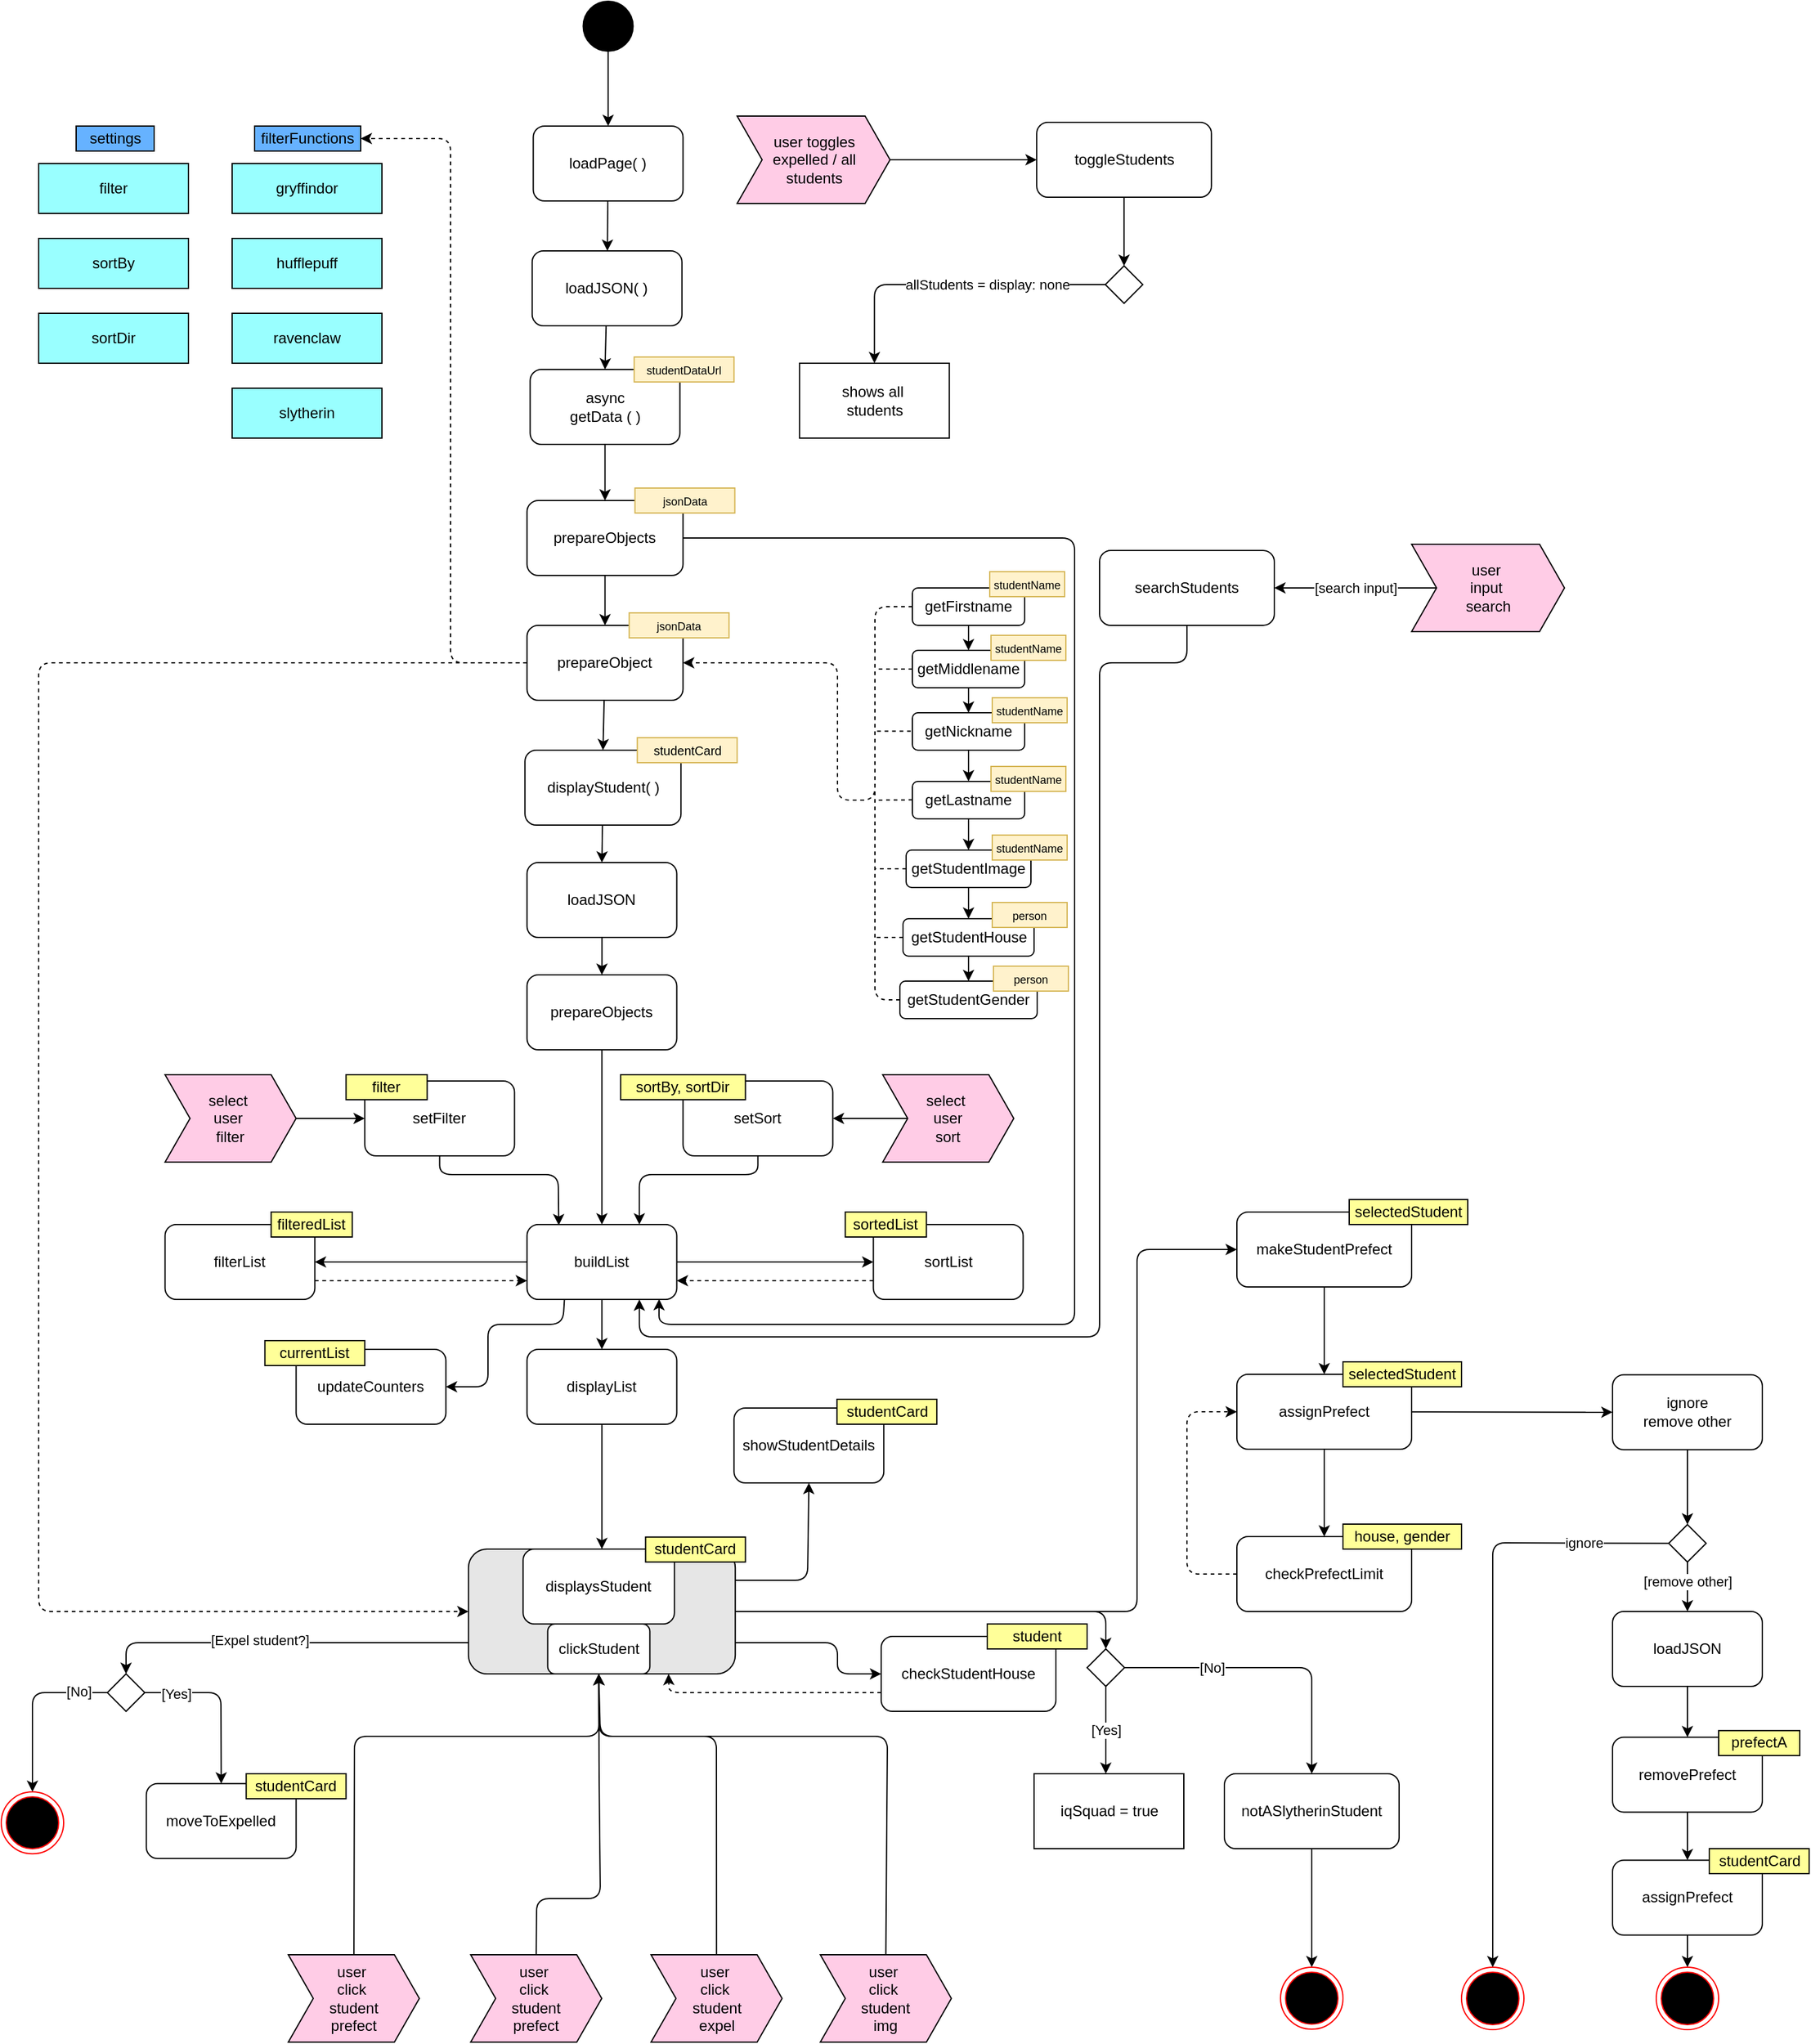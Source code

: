 <mxfile>
    <diagram name="Page-1" id="Lkjmjo3w-PD-YkwlmQaR">
        <mxGraphModel dx="1651" dy="2736" grid="1" gridSize="10" guides="1" tooltips="1" connect="1" arrows="1" fold="1" page="1" pageScale="1" pageWidth="850" pageHeight="1100" math="0" shadow="0">
            <root>
                <mxCell id="0"/>
                <mxCell id="1" parent="0"/>
                <mxCell id="229" style="edgeStyle=none;html=1;exitX=1;exitY=0.5;exitDx=0;exitDy=0;entryX=0;entryY=0.5;entryDx=0;entryDy=0;" parent="1" source="59" target="86" edge="1">
                    <mxGeometry relative="1" as="geometry">
                        <Array as="points">
                            <mxPoint x="1090" y="1530"/>
                            <mxPoint x="1090" y="1240"/>
                        </Array>
                    </mxGeometry>
                </mxCell>
                <mxCell id="291" style="edgeStyle=none;html=1;exitX=1;exitY=0.75;exitDx=0;exitDy=0;entryX=0;entryY=0.5;entryDx=0;entryDy=0;" parent="1" source="59" target="276" edge="1">
                    <mxGeometry relative="1" as="geometry">
                        <Array as="points">
                            <mxPoint x="850" y="1555"/>
                            <mxPoint x="850" y="1580"/>
                        </Array>
                    </mxGeometry>
                </mxCell>
                <mxCell id="293" style="edgeStyle=none;html=1;entryX=0.5;entryY=0;entryDx=0;entryDy=0;" parent="1" source="59" target="278" edge="1">
                    <mxGeometry relative="1" as="geometry">
                        <Array as="points">
                            <mxPoint x="1065" y="1530"/>
                        </Array>
                    </mxGeometry>
                </mxCell>
                <mxCell id="298" style="edgeStyle=none;html=1;fontStyle=1;exitX=0;exitY=0.75;exitDx=0;exitDy=0;entryX=0.5;entryY=0;entryDx=0;entryDy=0;" parent="1" source="59" target="300" edge="1">
                    <mxGeometry relative="1" as="geometry">
                        <mxPoint x="280" y="1680" as="targetPoint"/>
                        <mxPoint x="550" y="1550" as="sourcePoint"/>
                        <Array as="points">
                            <mxPoint x="280" y="1555"/>
                        </Array>
                    </mxGeometry>
                </mxCell>
                <mxCell id="308" value="[Expel student?]" style="edgeLabel;html=1;align=center;verticalAlign=middle;resizable=0;points=[];" parent="298" vertex="1" connectable="0">
                    <mxGeometry x="0.12" y="-2" relative="1" as="geometry">
                        <mxPoint as="offset"/>
                    </mxGeometry>
                </mxCell>
                <mxCell id="326" style="edgeStyle=none;html=1;exitX=1;exitY=0.25;exitDx=0;exitDy=0;entryX=0.5;entryY=1;entryDx=0;entryDy=0;" edge="1" parent="1" source="59" target="325">
                    <mxGeometry relative="1" as="geometry">
                        <Array as="points">
                            <mxPoint x="826" y="1505"/>
                        </Array>
                    </mxGeometry>
                </mxCell>
                <mxCell id="59" value="" style="rounded=1;whiteSpace=wrap;html=1;fillColor=#E6E6E6;" parent="1" vertex="1">
                    <mxGeometry x="554.37" y="1480" width="213.75" height="100" as="geometry"/>
                </mxCell>
                <mxCell id="11" value="" style="edgeStyle=none;html=1;" parent="1" source="2" target="5" edge="1">
                    <mxGeometry relative="1" as="geometry"/>
                </mxCell>
                <mxCell id="2" value="select&amp;nbsp;&lt;br&gt;user&amp;nbsp;&lt;br&gt;filter&lt;br&gt;" style="shape=step;perimeter=stepPerimeter;whiteSpace=wrap;html=1;fixedSize=1;fillColor=#FFCCE6;" parent="1" vertex="1">
                    <mxGeometry x="311.25" y="1100" width="105" height="70" as="geometry"/>
                </mxCell>
                <mxCell id="12" value="" style="edgeStyle=none;html=1;" parent="1" source="4" target="6" edge="1">
                    <mxGeometry relative="1" as="geometry"/>
                </mxCell>
                <mxCell id="4" value="select&amp;nbsp;&lt;br&gt;user&lt;br&gt;sort&lt;br&gt;" style="shape=step;perimeter=stepPerimeter;whiteSpace=wrap;html=1;fixedSize=1;fillColor=#FFCCE6;" parent="1" vertex="1">
                    <mxGeometry x="886.25" y="1100" width="105" height="70" as="geometry"/>
                </mxCell>
                <mxCell id="9" value="" style="edgeStyle=none;html=1;entryX=0.212;entryY=0.01;entryDx=0;entryDy=0;entryPerimeter=0;" parent="1" source="5" target="7" edge="1">
                    <mxGeometry relative="1" as="geometry">
                        <mxPoint x="626.25" y="1200" as="targetPoint"/>
                        <Array as="points">
                            <mxPoint x="531.25" y="1180"/>
                            <mxPoint x="626.25" y="1180"/>
                        </Array>
                    </mxGeometry>
                </mxCell>
                <mxCell id="5" value="setFilter" style="rounded=1;whiteSpace=wrap;html=1;fillColor=#FFFFFF;" parent="1" vertex="1">
                    <mxGeometry x="471.25" y="1105" width="120" height="60" as="geometry"/>
                </mxCell>
                <mxCell id="10" style="edgeStyle=none;html=1;entryX=0.75;entryY=0;entryDx=0;entryDy=0;" parent="1" source="6" target="7" edge="1">
                    <mxGeometry relative="1" as="geometry">
                        <Array as="points">
                            <mxPoint x="786.25" y="1180"/>
                            <mxPoint x="691.25" y="1180"/>
                        </Array>
                    </mxGeometry>
                </mxCell>
                <mxCell id="6" value="setSort" style="rounded=1;whiteSpace=wrap;html=1;fillColor=#FFFFFF;" parent="1" vertex="1">
                    <mxGeometry x="726.25" y="1105" width="120" height="60" as="geometry"/>
                </mxCell>
                <mxCell id="18" style="edgeStyle=none;html=1;entryX=1;entryY=0.5;entryDx=0;entryDy=0;exitX=0;exitY=0.5;exitDx=0;exitDy=0;" parent="1" source="7" target="14" edge="1">
                    <mxGeometry relative="1" as="geometry"/>
                </mxCell>
                <mxCell id="19" style="edgeStyle=none;html=1;entryX=0;entryY=0.5;entryDx=0;entryDy=0;exitX=1;exitY=0.5;exitDx=0;exitDy=0;" parent="1" source="7" target="16" edge="1">
                    <mxGeometry relative="1" as="geometry">
                        <Array as="points"/>
                    </mxGeometry>
                </mxCell>
                <mxCell id="36" value="" style="edgeStyle=none;html=1;" parent="1" source="7" target="35" edge="1">
                    <mxGeometry relative="1" as="geometry"/>
                </mxCell>
                <mxCell id="321" style="edgeStyle=none;html=1;exitX=0.25;exitY=1;exitDx=0;exitDy=0;entryX=1;entryY=0.5;entryDx=0;entryDy=0;" edge="1" parent="1" source="7" target="320">
                    <mxGeometry relative="1" as="geometry">
                        <Array as="points">
                            <mxPoint x="630" y="1300"/>
                            <mxPoint x="570" y="1300"/>
                            <mxPoint x="570" y="1350"/>
                        </Array>
                    </mxGeometry>
                </mxCell>
                <mxCell id="7" value="buildList" style="rounded=1;whiteSpace=wrap;html=1;fillColor=#FFFFFF;" parent="1" vertex="1">
                    <mxGeometry x="601.25" y="1220" width="120" height="60" as="geometry"/>
                </mxCell>
                <mxCell id="14" value="filterList" style="rounded=1;whiteSpace=wrap;html=1;fillColor=#FFFFFF;" parent="1" vertex="1">
                    <mxGeometry x="311.25" y="1220" width="120" height="60" as="geometry"/>
                </mxCell>
                <mxCell id="15" value="filteredList" style="rounded=0;whiteSpace=wrap;html=1;fillColor=#FFFF99;" parent="1" vertex="1">
                    <mxGeometry x="396.25" y="1210" width="65" height="20" as="geometry"/>
                </mxCell>
                <mxCell id="16" value="sortList" style="rounded=1;whiteSpace=wrap;html=1;fillColor=#FFFFFF;" parent="1" vertex="1">
                    <mxGeometry x="878.75" y="1220" width="120" height="60" as="geometry"/>
                </mxCell>
                <mxCell id="33" value="" style="html=1;labelBackgroundColor=#ffffff;startArrow=none;startFill=0;startSize=6;endArrow=classic;endFill=1;endSize=6;jettySize=auto;orthogonalLoop=1;strokeWidth=1;dashed=1;fontSize=14;exitX=0;exitY=0.75;exitDx=0;exitDy=0;entryX=1;entryY=0.75;entryDx=0;entryDy=0;" parent="1" source="16" target="7" edge="1">
                    <mxGeometry width="60" height="60" relative="1" as="geometry">
                        <mxPoint x="796.25" y="1150" as="sourcePoint"/>
                        <mxPoint x="856.25" y="1090" as="targetPoint"/>
                    </mxGeometry>
                </mxCell>
                <mxCell id="34" value="" style="html=1;labelBackgroundColor=#ffffff;startArrow=none;startFill=0;startSize=6;endArrow=classic;endFill=1;endSize=6;jettySize=auto;orthogonalLoop=1;strokeWidth=1;dashed=1;fontSize=14;exitX=1;exitY=0.75;exitDx=0;exitDy=0;entryX=0;entryY=0.75;entryDx=0;entryDy=0;" parent="1" source="14" target="7" edge="1">
                    <mxGeometry width="60" height="60" relative="1" as="geometry">
                        <mxPoint x="618.75" y="1300" as="sourcePoint"/>
                        <mxPoint x="461.25" y="1300" as="targetPoint"/>
                    </mxGeometry>
                </mxCell>
                <mxCell id="55" style="edgeStyle=none;html=1;entryX=0.5;entryY=0;entryDx=0;entryDy=0;" parent="1" source="35" target="59" edge="1">
                    <mxGeometry relative="1" as="geometry">
                        <mxPoint x="660" y="1490" as="targetPoint"/>
                    </mxGeometry>
                </mxCell>
                <mxCell id="35" value="displayList" style="rounded=1;whiteSpace=wrap;html=1;fillColor=#FFFFFF;" parent="1" vertex="1">
                    <mxGeometry x="601.25" y="1320" width="120" height="60" as="geometry"/>
                </mxCell>
                <mxCell id="37" value="filter" style="rounded=0;whiteSpace=wrap;html=1;fillColor=#99FFFF;" parent="1" vertex="1">
                    <mxGeometry x="210" y="370" width="120" height="40" as="geometry"/>
                </mxCell>
                <mxCell id="38" value="sortBy" style="rounded=0;whiteSpace=wrap;html=1;fillColor=#99FFFF;" parent="1" vertex="1">
                    <mxGeometry x="210" y="430" width="120" height="40" as="geometry"/>
                </mxCell>
                <mxCell id="39" value="sortDir" style="rounded=0;whiteSpace=wrap;html=1;fillColor=#99FFFF;" parent="1" vertex="1">
                    <mxGeometry x="210" y="490" width="120" height="40" as="geometry"/>
                </mxCell>
                <mxCell id="40" value="filter" style="rounded=0;whiteSpace=wrap;html=1;fillColor=#FFFF99;" parent="1" vertex="1">
                    <mxGeometry x="456.25" y="1100" width="65" height="20" as="geometry"/>
                </mxCell>
                <mxCell id="44" value="sortedList" style="rounded=0;whiteSpace=wrap;html=1;fillColor=#FFFF99;" parent="1" vertex="1">
                    <mxGeometry x="856.25" y="1210" width="65" height="20" as="geometry"/>
                </mxCell>
                <mxCell id="45" value="settings" style="rounded=0;whiteSpace=wrap;html=1;fillColor=#66B2FF;" parent="1" vertex="1">
                    <mxGeometry x="240" y="340" width="62.5" height="20" as="geometry"/>
                </mxCell>
                <mxCell id="46" value="sortBy, sortDir" style="rounded=0;whiteSpace=wrap;html=1;fillColor=#FFFF99;" parent="1" vertex="1">
                    <mxGeometry x="676.25" y="1100" width="100" height="20" as="geometry"/>
                </mxCell>
                <mxCell id="48" value="" style="edgeStyle=orthogonalEdgeStyle;rounded=0;orthogonalLoop=1;jettySize=auto;html=1;" parent="1" source="49" edge="1">
                    <mxGeometry relative="1" as="geometry">
                        <mxPoint x="661.25" y="1020" as="targetPoint"/>
                    </mxGeometry>
                </mxCell>
                <mxCell id="49" value="loadJSON" style="rounded=1;whiteSpace=wrap;html=1;fillColor=#FFFFFF;" parent="1" vertex="1">
                    <mxGeometry x="601.25" y="930" width="120" height="60" as="geometry"/>
                </mxCell>
                <mxCell id="52" style="edgeStyle=none;html=1;entryX=0.5;entryY=0;entryDx=0;entryDy=0;" parent="1" source="50" target="7" edge="1">
                    <mxGeometry relative="1" as="geometry"/>
                </mxCell>
                <mxCell id="50" value="prepareObjects" style="rounded=1;whiteSpace=wrap;html=1;fillColor=#FFFFFF;" parent="1" vertex="1">
                    <mxGeometry x="601.25" y="1020" width="120" height="60" as="geometry"/>
                </mxCell>
                <mxCell id="53" value="displaysStudent" style="rounded=1;whiteSpace=wrap;html=1;fillColor=#FFFFFF;" parent="1" vertex="1">
                    <mxGeometry x="598.12" y="1480" width="121.25" height="60" as="geometry"/>
                </mxCell>
                <mxCell id="54" value="studentCard" style="rounded=0;whiteSpace=wrap;html=1;fillColor=#FFFF99;" parent="1" vertex="1">
                    <mxGeometry x="696.25" y="1470.36" width="80" height="20" as="geometry"/>
                </mxCell>
                <mxCell id="60" value="clickStudent" style="rounded=1;whiteSpace=wrap;html=1;fillColor=#FFFFFF;" parent="1" vertex="1">
                    <mxGeometry x="617.81" y="1540" width="81.88" height="40" as="geometry"/>
                </mxCell>
                <mxCell id="110" value="" style="edgeStyle=none;html=1;" parent="1" source="86" edge="1">
                    <mxGeometry relative="1" as="geometry">
                        <mxPoint x="1240" y="1340" as="targetPoint"/>
                    </mxGeometry>
                </mxCell>
                <mxCell id="86" value="makeStudentPrefect" style="rounded=1;whiteSpace=wrap;html=1;fillColor=#FFFFFF;" parent="1" vertex="1">
                    <mxGeometry x="1170" y="1210" width="140" height="60" as="geometry"/>
                </mxCell>
                <mxCell id="162" style="edgeStyle=none;html=1;exitX=0;exitY=0.5;exitDx=0;exitDy=0;entryX=0.5;entryY=0;entryDx=0;entryDy=0;startArrow=none;" parent="1" source="179" target="161" edge="1">
                    <mxGeometry relative="1" as="geometry">
                        <Array as="points">
                            <mxPoint x="1375" y="1475"/>
                        </Array>
                    </mxGeometry>
                </mxCell>
                <mxCell id="196" value="ignore" style="edgeLabel;html=1;align=center;verticalAlign=middle;resizable=0;points=[];" parent="162" connectable="0" vertex="1">
                    <mxGeometry x="-0.638" y="1" relative="1" as="geometry">
                        <mxPoint x="19" y="-1" as="offset"/>
                    </mxGeometry>
                </mxCell>
                <mxCell id="197" style="edgeStyle=none;html=1;entryX=0.5;entryY=0;entryDx=0;entryDy=0;" parent="1" source="88" target="179" edge="1">
                    <mxGeometry relative="1" as="geometry"/>
                </mxCell>
                <mxCell id="88" value="ignore&lt;br&gt;remove other" style="rounded=1;whiteSpace=wrap;html=1;fillColor=#FFFFFF;" parent="1" vertex="1">
                    <mxGeometry x="1471" y="1340.36" width="120" height="60" as="geometry"/>
                </mxCell>
                <mxCell id="228" value="" style="edgeStyle=none;html=1;" parent="1" source="109" target="60" edge="1">
                    <mxGeometry relative="1" as="geometry">
                        <Array as="points">
                            <mxPoint x="463" y="1630"/>
                            <mxPoint x="659" y="1630"/>
                        </Array>
                    </mxGeometry>
                </mxCell>
                <mxCell id="109" value="user&amp;nbsp;&lt;br&gt;click&amp;nbsp;&lt;br&gt;student&lt;br&gt;prefect&lt;br&gt;" style="shape=step;perimeter=stepPerimeter;whiteSpace=wrap;html=1;fixedSize=1;fillColor=#FFCCE6;" parent="1" vertex="1">
                    <mxGeometry x="410" y="1805" width="105" height="70" as="geometry"/>
                </mxCell>
                <mxCell id="145" value="" style="edgeStyle=none;html=1;entryX=0;entryY=0.5;entryDx=0;entryDy=0;" parent="1" source="144" target="88" edge="1">
                    <mxGeometry relative="1" as="geometry">
                        <mxPoint x="1350" y="1410" as="targetPoint"/>
                    </mxGeometry>
                </mxCell>
                <mxCell id="153" style="edgeStyle=none;html=1;entryX=0.5;entryY=0;entryDx=0;entryDy=0;" parent="1" source="144" target="148" edge="1">
                    <mxGeometry relative="1" as="geometry"/>
                </mxCell>
                <mxCell id="144" value="assignPrefect" style="rounded=1;whiteSpace=wrap;html=1;fillColor=#FFFFFF;" parent="1" vertex="1">
                    <mxGeometry x="1170" y="1340" width="140" height="60" as="geometry"/>
                </mxCell>
                <mxCell id="148" value="checkPrefectLimit" style="rounded=1;whiteSpace=wrap;html=1;fillColor=#FFFFFF;" parent="1" vertex="1">
                    <mxGeometry x="1170" y="1470" width="140" height="60" as="geometry"/>
                </mxCell>
                <mxCell id="142" value="house, gender" style="rounded=0;whiteSpace=wrap;html=1;fillColor=#FFFF99;" parent="1" vertex="1">
                    <mxGeometry x="1255" y="1460" width="95" height="20" as="geometry"/>
                </mxCell>
                <mxCell id="152" value="" style="html=1;labelBackgroundColor=#ffffff;startArrow=none;startFill=0;startSize=6;endArrow=classic;endFill=1;endSize=6;jettySize=auto;orthogonalLoop=1;strokeWidth=1;dashed=1;fontSize=14;exitX=0;exitY=0.5;exitDx=0;exitDy=0;entryX=0;entryY=0.5;entryDx=0;entryDy=0;" parent="1" source="148" target="144" edge="1">
                    <mxGeometry width="60" height="60" relative="1" as="geometry">
                        <mxPoint x="1000" y="1460" as="sourcePoint"/>
                        <mxPoint x="1130" y="1380" as="targetPoint"/>
                        <Array as="points">
                            <mxPoint x="1130" y="1500"/>
                            <mxPoint x="1130" y="1370"/>
                        </Array>
                    </mxGeometry>
                </mxCell>
                <mxCell id="155" value="selectedStudent" style="rounded=0;whiteSpace=wrap;html=1;fillColor=#FFFF99;" parent="1" vertex="1">
                    <mxGeometry x="1255" y="1330" width="95" height="20" as="geometry"/>
                </mxCell>
                <mxCell id="156" value="selectedStudent" style="rounded=0;whiteSpace=wrap;html=1;fillColor=#FFFF99;" parent="1" vertex="1">
                    <mxGeometry x="1260" y="1200" width="95" height="20" as="geometry"/>
                </mxCell>
                <mxCell id="170" style="edgeStyle=none;html=1;entryX=0.5;entryY=0;entryDx=0;entryDy=0;" parent="1" source="157" target="165" edge="1">
                    <mxGeometry relative="1" as="geometry"/>
                </mxCell>
                <mxCell id="157" value="loadJSON" style="rounded=1;whiteSpace=wrap;html=1;fillColor=#FFFFFF;" parent="1" vertex="1">
                    <mxGeometry x="1471" y="1530" width="120" height="60" as="geometry"/>
                </mxCell>
                <mxCell id="161" value="" style="ellipse;html=1;shape=endState;fillColor=#000000;strokeColor=#ff0000;" parent="1" vertex="1">
                    <mxGeometry x="1350" y="1815.0" width="50" height="50" as="geometry"/>
                </mxCell>
                <mxCell id="171" style="edgeStyle=none;html=1;entryX=0.5;entryY=0;entryDx=0;entryDy=0;" parent="1" source="165" target="167" edge="1">
                    <mxGeometry relative="1" as="geometry"/>
                </mxCell>
                <mxCell id="165" value="removePrefect" style="rounded=1;whiteSpace=wrap;html=1;fillColor=#FFFFFF;" parent="1" vertex="1">
                    <mxGeometry x="1471" y="1630.71" width="120" height="60" as="geometry"/>
                </mxCell>
                <mxCell id="166" value="prefectA" style="rounded=0;whiteSpace=wrap;html=1;fillColor=#FFFF99;" parent="1" vertex="1">
                    <mxGeometry x="1556" y="1625.42" width="65" height="20" as="geometry"/>
                </mxCell>
                <mxCell id="194" value="" style="edgeStyle=none;html=1;" parent="1" source="167" target="192" edge="1">
                    <mxGeometry relative="1" as="geometry"/>
                </mxCell>
                <mxCell id="167" value="assignPrefect" style="rounded=1;whiteSpace=wrap;html=1;fillColor=#FFFFFF;" parent="1" vertex="1">
                    <mxGeometry x="1471" y="1729.29" width="120" height="60" as="geometry"/>
                </mxCell>
                <mxCell id="168" value="studentCard" style="rounded=0;whiteSpace=wrap;html=1;fillColor=#FFFF99;" parent="1" vertex="1">
                    <mxGeometry x="1548.5" y="1720" width="80" height="20" as="geometry"/>
                </mxCell>
                <mxCell id="181" value="" style="edgeStyle=none;html=1;" parent="1" source="179" target="157" edge="1">
                    <mxGeometry relative="1" as="geometry"/>
                </mxCell>
                <mxCell id="182" value="[remove other]" style="edgeLabel;html=1;align=center;verticalAlign=middle;resizable=0;points=[];" parent="181" connectable="0" vertex="1">
                    <mxGeometry x="-0.556" relative="1" as="geometry">
                        <mxPoint y="6" as="offset"/>
                    </mxGeometry>
                </mxCell>
                <mxCell id="179" value="" style="rhombus;whiteSpace=wrap;html=1;fillColor=none;" parent="1" vertex="1">
                    <mxGeometry x="1516" y="1460.36" width="30" height="30" as="geometry"/>
                </mxCell>
                <mxCell id="192" value="" style="ellipse;html=1;shape=endState;fillColor=#000000;strokeColor=#ff0000;" parent="1" vertex="1">
                    <mxGeometry x="1506" y="1815.0" width="50" height="50" as="geometry"/>
                </mxCell>
                <mxCell id="198" value="" style="edgeStyle=orthogonalEdgeStyle;rounded=0;orthogonalLoop=1;jettySize=auto;html=1;fontSize=9;" parent="1" source="199" target="201" edge="1">
                    <mxGeometry relative="1" as="geometry"/>
                </mxCell>
                <mxCell id="199" value="" style="ellipse;whiteSpace=wrap;html=1;aspect=fixed;fillColor=#000000;" parent="1" vertex="1">
                    <mxGeometry x="646.25" y="240" width="40" height="40" as="geometry"/>
                </mxCell>
                <mxCell id="232" value="" style="edgeStyle=none;html=1;" parent="1" source="201" target="203" edge="1">
                    <mxGeometry relative="1" as="geometry"/>
                </mxCell>
                <mxCell id="201" value="loadPage( )" style="rounded=1;whiteSpace=wrap;html=1;fillColor=#FFFFFF;" parent="1" vertex="1">
                    <mxGeometry x="606.25" y="340" width="120" height="60" as="geometry"/>
                </mxCell>
                <mxCell id="234" style="edgeStyle=none;html=1;entryX=0.5;entryY=0;entryDx=0;entryDy=0;" parent="1" source="203" target="205" edge="1">
                    <mxGeometry relative="1" as="geometry"/>
                </mxCell>
                <mxCell id="203" value="loadJSON( )" style="rounded=1;whiteSpace=wrap;html=1;fillColor=#FFFFFF;" parent="1" vertex="1">
                    <mxGeometry x="605.38" y="440" width="120" height="60" as="geometry"/>
                </mxCell>
                <mxCell id="235" style="edgeStyle=none;html=1;entryX=0.5;entryY=0;entryDx=0;entryDy=0;" parent="1" source="205" target="209" edge="1">
                    <mxGeometry relative="1" as="geometry"/>
                </mxCell>
                <mxCell id="205" value="async&lt;br&gt;getData ( )" style="rounded=1;whiteSpace=wrap;html=1;fillColor=#FFFFFF;" parent="1" vertex="1">
                    <mxGeometry x="603.75" y="535" width="120" height="60" as="geometry"/>
                </mxCell>
                <mxCell id="236" style="edgeStyle=none;html=1;entryX=0.5;entryY=0;entryDx=0;entryDy=0;" parent="1" source="209" target="226" edge="1">
                    <mxGeometry relative="1" as="geometry"/>
                </mxCell>
                <mxCell id="239" style="edgeStyle=none;html=1;entryX=0.882;entryY=0.995;entryDx=0;entryDy=0;exitX=1;exitY=0.5;exitDx=0;exitDy=0;entryPerimeter=0;" parent="1" source="209" target="7" edge="1">
                    <mxGeometry relative="1" as="geometry">
                        <Array as="points">
                            <mxPoint x="1040" y="670"/>
                            <mxPoint x="1040" y="1300"/>
                            <mxPoint x="707" y="1300"/>
                        </Array>
                    </mxGeometry>
                </mxCell>
                <mxCell id="209" value="prepareObjects" style="rounded=1;whiteSpace=wrap;html=1;fillColor=#FFFFFF;" parent="1" vertex="1">
                    <mxGeometry x="601.25" y="640" width="125" height="60" as="geometry"/>
                </mxCell>
                <mxCell id="210" value="&lt;font style=&quot;font-size: 9px;&quot;&gt;jsonData&lt;/font&gt;" style="rounded=0;whiteSpace=wrap;html=1;fillColor=#fff2cc;strokeColor=#d6b656;" parent="1" vertex="1">
                    <mxGeometry x="687.75" y="630" width="80" height="20" as="geometry"/>
                </mxCell>
                <mxCell id="238" style="edgeStyle=none;html=1;entryX=0.5;entryY=0;entryDx=0;entryDy=0;" parent="1" source="213" target="49" edge="1">
                    <mxGeometry relative="1" as="geometry"/>
                </mxCell>
                <mxCell id="213" value="displayStudent( )" style="rounded=1;whiteSpace=wrap;html=1;fillColor=#FFFFFF;" parent="1" vertex="1">
                    <mxGeometry x="599.62" y="840" width="125" height="60" as="geometry"/>
                </mxCell>
                <mxCell id="214" value="&lt;font size=&quot;1&quot;&gt;studentCard&lt;/font&gt;" style="rounded=0;whiteSpace=wrap;html=1;fillColor=#fff2cc;strokeColor=#d6b656;" parent="1" vertex="1">
                    <mxGeometry x="689.62" y="830" width="80" height="20" as="geometry"/>
                </mxCell>
                <mxCell id="215" value="&lt;font style=&quot;font-size: 9px;&quot;&gt;studentDataUrl&lt;/font&gt;" style="rounded=0;whiteSpace=wrap;html=1;fillColor=#fff2cc;strokeColor=#d6b656;" parent="1" vertex="1">
                    <mxGeometry x="687.12" y="525" width="80" height="20" as="geometry"/>
                </mxCell>
                <mxCell id="221" value="gryffindor" style="rounded=0;whiteSpace=wrap;html=1;fillColor=#99FFFF;" parent="1" vertex="1">
                    <mxGeometry x="365" y="370" width="120" height="40" as="geometry"/>
                </mxCell>
                <mxCell id="222" value="hufflepuff" style="rounded=0;whiteSpace=wrap;html=1;fillColor=#99FFFF;" parent="1" vertex="1">
                    <mxGeometry x="365" y="430" width="120" height="40" as="geometry"/>
                </mxCell>
                <mxCell id="223" value="ravenclaw" style="rounded=0;whiteSpace=wrap;html=1;fillColor=#99FFFF;" parent="1" vertex="1">
                    <mxGeometry x="365" y="490" width="120" height="40" as="geometry"/>
                </mxCell>
                <mxCell id="224" value="filterFunctions" style="rounded=0;whiteSpace=wrap;html=1;fillColor=#66B2FF;" parent="1" vertex="1">
                    <mxGeometry x="383" y="340" width="85" height="20" as="geometry"/>
                </mxCell>
                <mxCell id="225" value="slytherin" style="rounded=0;whiteSpace=wrap;html=1;fillColor=#99FFFF;" parent="1" vertex="1">
                    <mxGeometry x="365" y="550" width="120" height="40" as="geometry"/>
                </mxCell>
                <mxCell id="237" style="edgeStyle=none;html=1;entryX=0.5;entryY=0;entryDx=0;entryDy=0;" parent="1" source="226" target="213" edge="1">
                    <mxGeometry relative="1" as="geometry"/>
                </mxCell>
                <mxCell id="226" value="prepareObject" style="rounded=1;whiteSpace=wrap;html=1;fillColor=#FFFFFF;" parent="1" vertex="1">
                    <mxGeometry x="601.25" y="740" width="125" height="60" as="geometry"/>
                </mxCell>
                <mxCell id="227" value="&lt;font style=&quot;font-size: 9px;&quot;&gt;jsonData&lt;/font&gt;" style="rounded=0;whiteSpace=wrap;html=1;fillColor=#fff2cc;strokeColor=#d6b656;" parent="1" vertex="1">
                    <mxGeometry x="683.12" y="730" width="80" height="20" as="geometry"/>
                </mxCell>
                <mxCell id="231" value="" style="html=1;labelBackgroundColor=#ffffff;startArrow=none;startFill=0;startSize=6;endArrow=classic;endFill=1;endSize=6;jettySize=auto;orthogonalLoop=1;strokeWidth=1;dashed=1;fontSize=14;exitX=0;exitY=0.5;exitDx=0;exitDy=0;entryX=1;entryY=0.5;entryDx=0;entryDy=0;" parent="1" source="226" target="224" edge="1">
                    <mxGeometry width="60" height="60" relative="1" as="geometry">
                        <mxPoint x="490" y="990" as="sourcePoint"/>
                        <mxPoint x="510" y="340" as="targetPoint"/>
                        <Array as="points">
                            <mxPoint x="540" y="770"/>
                            <mxPoint x="540" y="350"/>
                        </Array>
                    </mxGeometry>
                </mxCell>
                <mxCell id="240" value="" style="html=1;labelBackgroundColor=#ffffff;startArrow=none;startFill=0;startSize=6;endArrow=classic;endFill=1;endSize=6;jettySize=auto;orthogonalLoop=1;strokeWidth=1;dashed=1;fontSize=14;exitX=0;exitY=0.5;exitDx=0;exitDy=0;entryX=0;entryY=0.5;entryDx=0;entryDy=0;" parent="1" source="226" target="59" edge="1">
                    <mxGeometry width="60" height="60" relative="1" as="geometry">
                        <mxPoint x="310" y="660" as="sourcePoint"/>
                        <mxPoint x="370" y="600" as="targetPoint"/>
                        <Array as="points">
                            <mxPoint x="210" y="770"/>
                            <mxPoint x="210" y="1530"/>
                        </Array>
                    </mxGeometry>
                </mxCell>
                <mxCell id="252" style="edgeStyle=none;html=1;entryX=0.5;entryY=0;entryDx=0;entryDy=0;" parent="1" source="241" target="242" edge="1">
                    <mxGeometry relative="1" as="geometry"/>
                </mxCell>
                <mxCell id="241" value="getFirstname" style="rounded=1;whiteSpace=wrap;html=1;fillColor=#FFFFFF;" parent="1" vertex="1">
                    <mxGeometry x="910" y="710" width="90" height="30" as="geometry"/>
                </mxCell>
                <mxCell id="253" style="edgeStyle=none;html=1;entryX=0.5;entryY=0;entryDx=0;entryDy=0;" parent="1" source="242" target="243" edge="1">
                    <mxGeometry relative="1" as="geometry"/>
                </mxCell>
                <mxCell id="242" value="getMiddlename" style="rounded=1;whiteSpace=wrap;html=1;fillColor=#FFFFFF;" parent="1" vertex="1">
                    <mxGeometry x="910" y="760" width="90" height="30" as="geometry"/>
                </mxCell>
                <mxCell id="254" style="edgeStyle=none;html=1;" parent="1" source="243" target="244" edge="1">
                    <mxGeometry relative="1" as="geometry"/>
                </mxCell>
                <mxCell id="243" value="getNickname" style="rounded=1;whiteSpace=wrap;html=1;fillColor=#FFFFFF;" parent="1" vertex="1">
                    <mxGeometry x="910" y="810" width="90" height="30" as="geometry"/>
                </mxCell>
                <mxCell id="255" style="edgeStyle=none;html=1;entryX=0.5;entryY=0;entryDx=0;entryDy=0;" parent="1" source="244" target="245" edge="1">
                    <mxGeometry relative="1" as="geometry"/>
                </mxCell>
                <mxCell id="244" value="getLastname" style="rounded=1;whiteSpace=wrap;html=1;fillColor=#FFFFFF;" parent="1" vertex="1">
                    <mxGeometry x="910" y="865" width="90" height="30" as="geometry"/>
                </mxCell>
                <mxCell id="256" style="edgeStyle=none;html=1;entryX=0.5;entryY=0;entryDx=0;entryDy=0;" parent="1" source="245" target="246" edge="1">
                    <mxGeometry relative="1" as="geometry"/>
                </mxCell>
                <mxCell id="245" value="getStudentImage" style="rounded=1;whiteSpace=wrap;html=1;fillColor=#FFFFFF;" parent="1" vertex="1">
                    <mxGeometry x="905" y="920" width="100" height="30" as="geometry"/>
                </mxCell>
                <mxCell id="257" style="edgeStyle=none;html=1;" parent="1" source="246" target="247" edge="1">
                    <mxGeometry relative="1" as="geometry"/>
                </mxCell>
                <mxCell id="246" value="getStudentHouse" style="rounded=1;whiteSpace=wrap;html=1;fillColor=#FFFFFF;" parent="1" vertex="1">
                    <mxGeometry x="902.5" y="975" width="105" height="30" as="geometry"/>
                </mxCell>
                <mxCell id="247" value="getStudentGender" style="rounded=1;whiteSpace=wrap;html=1;fillColor=#FFFFFF;" parent="1" vertex="1">
                    <mxGeometry x="900" y="1025" width="110" height="30" as="geometry"/>
                </mxCell>
                <mxCell id="258" value="" style="html=1;labelBackgroundColor=#ffffff;startArrow=none;startFill=0;startSize=6;endArrow=classic;endFill=1;endSize=6;jettySize=auto;orthogonalLoop=1;strokeWidth=1;dashed=1;fontSize=14;exitX=0;exitY=0.5;exitDx=0;exitDy=0;entryX=1;entryY=0.5;entryDx=0;entryDy=0;" parent="1" source="241" target="226" edge="1">
                    <mxGeometry width="60" height="60" relative="1" as="geometry">
                        <mxPoint x="830" y="700" as="sourcePoint"/>
                        <mxPoint x="890" y="640" as="targetPoint"/>
                        <Array as="points">
                            <mxPoint x="880" y="725"/>
                            <mxPoint x="880" y="880"/>
                            <mxPoint x="850" y="880"/>
                            <mxPoint x="850" y="770"/>
                        </Array>
                    </mxGeometry>
                </mxCell>
                <mxCell id="260" value="" style="endArrow=none;dashed=1;html=1;exitX=0;exitY=0.5;exitDx=0;exitDy=0;" parent="1" source="242" edge="1">
                    <mxGeometry width="50" height="50" relative="1" as="geometry">
                        <mxPoint x="830" y="690" as="sourcePoint"/>
                        <mxPoint x="880" y="775" as="targetPoint"/>
                    </mxGeometry>
                </mxCell>
                <mxCell id="262" value="" style="endArrow=none;dashed=1;html=1;exitX=0;exitY=0.5;exitDx=0;exitDy=0;" parent="1" edge="1">
                    <mxGeometry width="50" height="50" relative="1" as="geometry">
                        <mxPoint x="908.75" y="824.79" as="sourcePoint"/>
                        <mxPoint x="878.75" y="824.79" as="targetPoint"/>
                    </mxGeometry>
                </mxCell>
                <mxCell id="263" value="" style="endArrow=none;dashed=1;html=1;exitX=0;exitY=0.5;exitDx=0;exitDy=0;" parent="1" edge="1">
                    <mxGeometry width="50" height="50" relative="1" as="geometry">
                        <mxPoint x="910" y="879.79" as="sourcePoint"/>
                        <mxPoint x="880" y="880" as="targetPoint"/>
                    </mxGeometry>
                </mxCell>
                <mxCell id="264" value="" style="endArrow=none;dashed=1;html=1;exitX=0;exitY=0.5;exitDx=0;exitDy=0;" parent="1" source="247" edge="1">
                    <mxGeometry width="50" height="50" relative="1" as="geometry">
                        <mxPoint x="850" y="920" as="sourcePoint"/>
                        <mxPoint x="880" y="870" as="targetPoint"/>
                        <Array as="points">
                            <mxPoint x="880" y="1040"/>
                        </Array>
                    </mxGeometry>
                </mxCell>
                <mxCell id="265" value="" style="endArrow=none;dashed=1;html=1;exitX=0;exitY=0.5;exitDx=0;exitDy=0;" parent="1" source="245" edge="1">
                    <mxGeometry width="50" height="50" relative="1" as="geometry">
                        <mxPoint x="850" y="920" as="sourcePoint"/>
                        <mxPoint x="880" y="935" as="targetPoint"/>
                    </mxGeometry>
                </mxCell>
                <mxCell id="266" value="" style="endArrow=none;dashed=1;html=1;exitX=0;exitY=0.5;exitDx=0;exitDy=0;" parent="1" source="246" edge="1">
                    <mxGeometry width="50" height="50" relative="1" as="geometry">
                        <mxPoint x="850" y="920" as="sourcePoint"/>
                        <mxPoint x="880" y="990" as="targetPoint"/>
                    </mxGeometry>
                </mxCell>
                <mxCell id="267" value="&lt;font style=&quot;font-size: 9px;&quot;&gt;studentName&lt;/font&gt;" style="rounded=0;whiteSpace=wrap;html=1;fillColor=#fff2cc;strokeColor=#d6b656;" parent="1" vertex="1">
                    <mxGeometry x="972" y="697" width="60" height="20" as="geometry"/>
                </mxCell>
                <mxCell id="268" value="&lt;font style=&quot;font-size: 9px;&quot;&gt;studentName&lt;/font&gt;" style="rounded=0;whiteSpace=wrap;html=1;fillColor=#fff2cc;strokeColor=#d6b656;" parent="1" vertex="1">
                    <mxGeometry x="973" y="748" width="60" height="20" as="geometry"/>
                </mxCell>
                <mxCell id="269" value="&lt;font style=&quot;font-size: 9px;&quot;&gt;studentName&lt;/font&gt;" style="rounded=0;whiteSpace=wrap;html=1;fillColor=#fff2cc;strokeColor=#d6b656;" parent="1" vertex="1">
                    <mxGeometry x="974" y="798" width="60" height="20" as="geometry"/>
                </mxCell>
                <mxCell id="270" value="&lt;font style=&quot;font-size: 9px;&quot;&gt;studentName&lt;/font&gt;" style="rounded=0;whiteSpace=wrap;html=1;fillColor=#fff2cc;strokeColor=#d6b656;" parent="1" vertex="1">
                    <mxGeometry x="973" y="853" width="60" height="20" as="geometry"/>
                </mxCell>
                <mxCell id="271" value="&lt;font style=&quot;font-size: 9px;&quot;&gt;studentName&lt;/font&gt;" style="rounded=0;whiteSpace=wrap;html=1;fillColor=#fff2cc;strokeColor=#d6b656;" parent="1" vertex="1">
                    <mxGeometry x="974" y="908" width="60" height="20" as="geometry"/>
                </mxCell>
                <mxCell id="272" value="&lt;font style=&quot;font-size: 9px;&quot;&gt;person&lt;/font&gt;" style="rounded=0;whiteSpace=wrap;html=1;fillColor=#fff2cc;strokeColor=#d6b656;" parent="1" vertex="1">
                    <mxGeometry x="974" y="962" width="60" height="20" as="geometry"/>
                </mxCell>
                <mxCell id="273" value="&lt;font style=&quot;font-size: 9px;&quot;&gt;person&lt;/font&gt;" style="rounded=0;whiteSpace=wrap;html=1;fillColor=#fff2cc;strokeColor=#d6b656;" parent="1" vertex="1">
                    <mxGeometry x="975" y="1013" width="60" height="20" as="geometry"/>
                </mxCell>
                <mxCell id="275" style="edgeStyle=none;html=1;entryX=0.5;entryY=1;entryDx=0;entryDy=0;exitX=0.5;exitY=0;exitDx=0;exitDy=0;" parent="1" source="274" target="60" edge="1">
                    <mxGeometry relative="1" as="geometry">
                        <Array as="points">
                            <mxPoint x="609" y="1760"/>
                            <mxPoint x="660" y="1760"/>
                            <mxPoint x="659" y="1660"/>
                        </Array>
                    </mxGeometry>
                </mxCell>
                <mxCell id="274" value="user&amp;nbsp;&lt;br&gt;click&amp;nbsp;&lt;br&gt;student&lt;br&gt;prefect&lt;br&gt;" style="shape=step;perimeter=stepPerimeter;whiteSpace=wrap;html=1;fixedSize=1;fillColor=#FFCCE6;" parent="1" vertex="1">
                    <mxGeometry x="556.12" y="1805" width="105" height="70" as="geometry"/>
                </mxCell>
                <mxCell id="276" value="checkStudentHouse" style="rounded=1;whiteSpace=wrap;html=1;fillColor=#FFFFFF;" parent="1" vertex="1">
                    <mxGeometry x="885" y="1550" width="140" height="60" as="geometry"/>
                </mxCell>
                <mxCell id="281" value="[Yes]" style="edgeStyle=none;html=1;exitX=0.5;exitY=1;exitDx=0;exitDy=0;entryX=0.5;entryY=0;entryDx=0;entryDy=0;" parent="1" source="278" edge="1">
                    <mxGeometry relative="1" as="geometry">
                        <mxPoint x="1065" y="1660" as="targetPoint"/>
                    </mxGeometry>
                </mxCell>
                <mxCell id="283" style="edgeStyle=none;html=1;entryX=0.5;entryY=0;entryDx=0;entryDy=0;" parent="1" source="278" edge="1">
                    <mxGeometry relative="1" as="geometry">
                        <mxPoint x="1230.0" y="1660" as="targetPoint"/>
                        <Array as="points">
                            <mxPoint x="1230" y="1575"/>
                        </Array>
                    </mxGeometry>
                </mxCell>
                <mxCell id="286" value="[No]" style="edgeLabel;html=1;align=center;verticalAlign=middle;resizable=0;points=[];" parent="283" vertex="1" connectable="0">
                    <mxGeometry x="-0.506" y="-3" relative="1" as="geometry">
                        <mxPoint x="12" y="-3" as="offset"/>
                    </mxGeometry>
                </mxCell>
                <mxCell id="278" value="" style="rhombus;whiteSpace=wrap;html=1;fillColor=none;" parent="1" vertex="1">
                    <mxGeometry x="1050" y="1560.0" width="30" height="30" as="geometry"/>
                </mxCell>
                <mxCell id="290" style="edgeStyle=none;html=1;entryX=0.5;entryY=0;entryDx=0;entryDy=0;" parent="1" source="288" target="289" edge="1">
                    <mxGeometry relative="1" as="geometry"/>
                </mxCell>
                <mxCell id="288" value="notASlytherinStudent" style="rounded=1;whiteSpace=wrap;html=1;fillColor=#FFFFFF;" parent="1" vertex="1">
                    <mxGeometry x="1160" y="1660" width="140" height="60" as="geometry"/>
                </mxCell>
                <mxCell id="289" value="" style="ellipse;html=1;shape=endState;fillColor=#000000;strokeColor=#ff0000;" parent="1" vertex="1">
                    <mxGeometry x="1205" y="1815" width="50" height="49.65" as="geometry"/>
                </mxCell>
                <mxCell id="292" value="" style="html=1;labelBackgroundColor=#ffffff;startArrow=none;startFill=0;startSize=6;endArrow=classic;endFill=1;endSize=6;jettySize=auto;orthogonalLoop=1;strokeWidth=1;dashed=1;fontSize=14;exitX=0;exitY=0.75;exitDx=0;exitDy=0;entryX=0.75;entryY=1;entryDx=0;entryDy=0;" parent="1" source="276" target="59" edge="1">
                    <mxGeometry width="60" height="60" relative="1" as="geometry">
                        <mxPoint x="905" y="1710" as="sourcePoint"/>
                        <mxPoint x="965" y="1650" as="targetPoint"/>
                        <Array as="points">
                            <mxPoint x="715" y="1595"/>
                        </Array>
                    </mxGeometry>
                </mxCell>
                <mxCell id="294" value="iqSquad = true" style="rounded=0;whiteSpace=wrap;html=1;" parent="1" vertex="1">
                    <mxGeometry x="1007.5" y="1660" width="120" height="60" as="geometry"/>
                </mxCell>
                <mxCell id="295" value="student" style="rounded=0;whiteSpace=wrap;html=1;fillColor=#FFFF99;" parent="1" vertex="1">
                    <mxGeometry x="970" y="1540" width="80" height="20" as="geometry"/>
                </mxCell>
                <mxCell id="297" style="edgeStyle=none;html=1;entryX=0.5;entryY=1;entryDx=0;entryDy=0;" parent="1" source="296" target="60" edge="1">
                    <mxGeometry relative="1" as="geometry">
                        <Array as="points">
                            <mxPoint x="753" y="1630"/>
                            <mxPoint x="660" y="1630"/>
                        </Array>
                    </mxGeometry>
                </mxCell>
                <mxCell id="296" value="user&amp;nbsp;&lt;br&gt;click&amp;nbsp;&lt;br&gt;student&lt;br&gt;expel" style="shape=step;perimeter=stepPerimeter;whiteSpace=wrap;html=1;fixedSize=1;fillColor=#FFCCE6;" parent="1" vertex="1">
                    <mxGeometry x="700.62" y="1805" width="105" height="70" as="geometry"/>
                </mxCell>
                <mxCell id="299" value="moveToExpelled" style="rounded=1;whiteSpace=wrap;html=1;fillColor=#FFFFFF;" parent="1" vertex="1">
                    <mxGeometry x="296.25" y="1667.86" width="120" height="60" as="geometry"/>
                </mxCell>
                <mxCell id="304" style="edgeStyle=none;html=1;entryX=0.5;entryY=0;entryDx=0;entryDy=0;" parent="1" source="300" target="303" edge="1">
                    <mxGeometry relative="1" as="geometry">
                        <Array as="points">
                            <mxPoint x="205" y="1595"/>
                        </Array>
                    </mxGeometry>
                </mxCell>
                <mxCell id="306" value="[No]" style="edgeLabel;html=1;align=center;verticalAlign=middle;resizable=0;points=[];" parent="304" vertex="1" connectable="0">
                    <mxGeometry x="-0.664" y="-1" relative="1" as="geometry">
                        <mxPoint as="offset"/>
                    </mxGeometry>
                </mxCell>
                <mxCell id="305" style="edgeStyle=none;html=1;exitX=1;exitY=0.5;exitDx=0;exitDy=0;entryX=0.5;entryY=0;entryDx=0;entryDy=0;" parent="1" source="300" target="299" edge="1">
                    <mxGeometry relative="1" as="geometry">
                        <Array as="points">
                            <mxPoint x="356" y="1595"/>
                        </Array>
                    </mxGeometry>
                </mxCell>
                <mxCell id="307" value="[Yes]" style="edgeLabel;html=1;align=center;verticalAlign=middle;resizable=0;points=[];" parent="305" vertex="1" connectable="0">
                    <mxGeometry x="-0.637" y="-1" relative="1" as="geometry">
                        <mxPoint as="offset"/>
                    </mxGeometry>
                </mxCell>
                <mxCell id="300" value="" style="rhombus;whiteSpace=wrap;html=1;fillColor=none;" parent="1" vertex="1">
                    <mxGeometry x="265" y="1580.0" width="30" height="30" as="geometry"/>
                </mxCell>
                <mxCell id="303" value="" style="ellipse;html=1;shape=endState;fillColor=#000000;strokeColor=#ff0000;" parent="1" vertex="1">
                    <mxGeometry x="180" y="1674.46" width="50" height="49.65" as="geometry"/>
                </mxCell>
                <mxCell id="309" value="studentCard" style="rounded=0;whiteSpace=wrap;html=1;fillColor=#FFFF99;" parent="1" vertex="1">
                    <mxGeometry x="376.25" y="1660" width="80" height="20" as="geometry"/>
                </mxCell>
                <mxCell id="311" style="edgeStyle=none;html=1;" parent="1" source="310" edge="1">
                    <mxGeometry relative="1" as="geometry">
                        <mxPoint x="1009.62" y="367" as="targetPoint"/>
                    </mxGeometry>
                </mxCell>
                <mxCell id="310" value="user toggles&lt;br&gt;expelled / all&lt;br&gt;students" style="shape=step;perimeter=stepPerimeter;whiteSpace=wrap;html=1;fixedSize=1;fillColor=#FFCCE6;" parent="1" vertex="1">
                    <mxGeometry x="769.62" y="332" width="122.5" height="70" as="geometry"/>
                </mxCell>
                <mxCell id="314" style="edgeStyle=none;html=1;" parent="1" source="312" edge="1">
                    <mxGeometry relative="1" as="geometry">
                        <mxPoint x="1079.62" y="452" as="targetPoint"/>
                    </mxGeometry>
                </mxCell>
                <mxCell id="312" value="toggleStudents" style="rounded=1;whiteSpace=wrap;html=1;fillColor=#FFFFFF;" parent="1" vertex="1">
                    <mxGeometry x="1009.62" y="337" width="140" height="60" as="geometry"/>
                </mxCell>
                <mxCell id="316" style="edgeStyle=none;html=1;entryX=0.5;entryY=0;entryDx=0;entryDy=0;" parent="1" source="315" target="319" edge="1">
                    <mxGeometry relative="1" as="geometry">
                        <mxPoint x="962.12" y="530" as="targetPoint"/>
                        <Array as="points">
                            <mxPoint x="879.62" y="467"/>
                        </Array>
                    </mxGeometry>
                </mxCell>
                <mxCell id="318" value="allStudents = display: none" style="edgeLabel;html=1;align=center;verticalAlign=middle;resizable=0;points=[];" parent="316" vertex="1" connectable="0">
                    <mxGeometry x="-0.207" y="1" relative="1" as="geometry">
                        <mxPoint x="4" y="-1" as="offset"/>
                    </mxGeometry>
                </mxCell>
                <mxCell id="315" value="" style="rhombus;whiteSpace=wrap;html=1;fillColor=none;" parent="1" vertex="1">
                    <mxGeometry x="1064.62" y="452.0" width="30" height="30" as="geometry"/>
                </mxCell>
                <mxCell id="319" value="shows all&amp;nbsp;&lt;br&gt;students" style="rounded=0;whiteSpace=wrap;html=1;" parent="1" vertex="1">
                    <mxGeometry x="819.62" y="530" width="120" height="60" as="geometry"/>
                </mxCell>
                <mxCell id="-EXlBZ-uzkHC6snuMI1C-321" value="[search input]" style="edgeStyle=orthogonalEdgeStyle;rounded=0;orthogonalLoop=1;jettySize=auto;html=1;" parent="1" source="-EXlBZ-uzkHC6snuMI1C-319" target="-EXlBZ-uzkHC6snuMI1C-320" edge="1">
                    <mxGeometry relative="1" as="geometry"/>
                </mxCell>
                <mxCell id="-EXlBZ-uzkHC6snuMI1C-319" value="user&amp;nbsp;&lt;br&gt;input&amp;nbsp;&lt;br&gt;search" style="shape=step;perimeter=stepPerimeter;whiteSpace=wrap;html=1;fixedSize=1;fillColor=#FFCCE6;" parent="1" vertex="1">
                    <mxGeometry x="1310" y="675" width="122.5" height="70" as="geometry"/>
                </mxCell>
                <mxCell id="-EXlBZ-uzkHC6snuMI1C-322" style="edgeStyle=orthogonalEdgeStyle;rounded=1;orthogonalLoop=1;jettySize=auto;html=1;entryX=0.75;entryY=1;entryDx=0;entryDy=0;" parent="1" source="-EXlBZ-uzkHC6snuMI1C-320" target="7" edge="1">
                    <mxGeometry relative="1" as="geometry">
                        <mxPoint x="830" y="1370" as="targetPoint"/>
                        <Array as="points">
                            <mxPoint x="1130" y="770"/>
                            <mxPoint x="1060" y="770"/>
                            <mxPoint x="1060" y="1310"/>
                            <mxPoint x="691" y="1310"/>
                        </Array>
                    </mxGeometry>
                </mxCell>
                <mxCell id="-EXlBZ-uzkHC6snuMI1C-320" value="searchStudents" style="rounded=1;whiteSpace=wrap;html=1;fillColor=#FFFFFF;" parent="1" vertex="1">
                    <mxGeometry x="1060" y="680" width="140" height="60" as="geometry"/>
                </mxCell>
                <mxCell id="320" value="updateCounters" style="rounded=1;whiteSpace=wrap;html=1;fillColor=#FFFFFF;" vertex="1" parent="1">
                    <mxGeometry x="416.25" y="1320" width="120" height="60" as="geometry"/>
                </mxCell>
                <mxCell id="322" value="currentList" style="rounded=0;whiteSpace=wrap;html=1;fillColor=#FFFF99;" vertex="1" parent="1">
                    <mxGeometry x="391.25" y="1313" width="80" height="20" as="geometry"/>
                </mxCell>
                <mxCell id="324" style="edgeStyle=none;html=1;entryX=0.5;entryY=1;entryDx=0;entryDy=0;exitX=0.5;exitY=0;exitDx=0;exitDy=0;" edge="1" parent="1" source="323" target="60">
                    <mxGeometry relative="1" as="geometry">
                        <Array as="points">
                            <mxPoint x="890" y="1630"/>
                            <mxPoint x="659" y="1630"/>
                        </Array>
                    </mxGeometry>
                </mxCell>
                <mxCell id="323" value="user&amp;nbsp;&lt;br&gt;click&amp;nbsp;&lt;br&gt;student&lt;br&gt;img" style="shape=step;perimeter=stepPerimeter;whiteSpace=wrap;html=1;fixedSize=1;fillColor=#FFCCE6;" vertex="1" parent="1">
                    <mxGeometry x="836.25" y="1805" width="105" height="70" as="geometry"/>
                </mxCell>
                <mxCell id="325" value="showStudentDetails" style="rounded=1;whiteSpace=wrap;html=1;fillColor=#FFFFFF;" vertex="1" parent="1">
                    <mxGeometry x="767.12" y="1367" width="120" height="60" as="geometry"/>
                </mxCell>
                <mxCell id="327" value="studentCard" style="rounded=0;whiteSpace=wrap;html=1;fillColor=#FFFF99;" vertex="1" parent="1">
                    <mxGeometry x="849.62" y="1360" width="80" height="20" as="geometry"/>
                </mxCell>
            </root>
        </mxGraphModel>
    </diagram>
</mxfile>